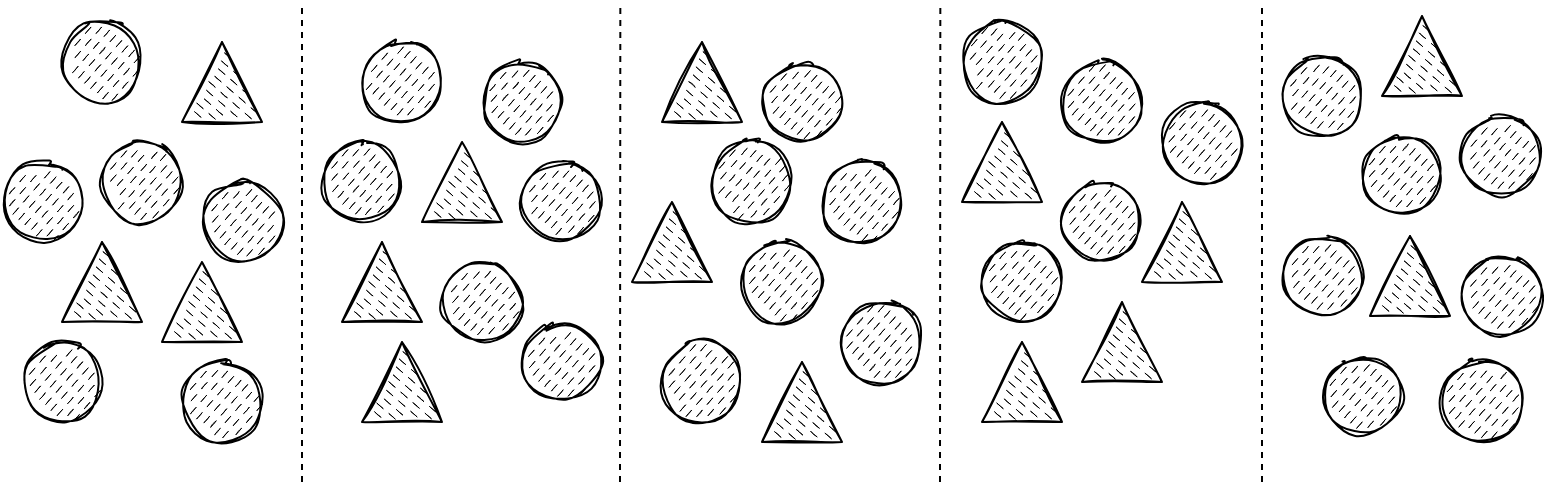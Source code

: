 <mxfile version="20.7.4" type="github" pages="4">
  <diagram id="UMMD93cBNfyutNBlumtD" name="random">
    <mxGraphModel dx="2074" dy="1093" grid="1" gridSize="10" guides="1" tooltips="1" connect="1" arrows="1" fold="1" page="1" pageScale="1" pageWidth="850" pageHeight="1100" math="0" shadow="0">
      <root>
        <mxCell id="0" />
        <mxCell id="1" parent="0" />
        <mxCell id="oT_RkZG9pa2PgHs0BxrO-1" value="" style="ellipse;whiteSpace=wrap;html=1;aspect=fixed;sketch=1;fillColor=#000000;fillStyle=dashed;" parent="1" vertex="1">
          <mxGeometry x="770" y="220" width="40" height="40" as="geometry" />
        </mxCell>
        <mxCell id="oT_RkZG9pa2PgHs0BxrO-2" value="" style="triangle;whiteSpace=wrap;html=1;sketch=1;rotation=-90;fillColor=#000000;fillStyle=dashed;" parent="1" vertex="1">
          <mxGeometry x="734" y="157" width="40" height="40" as="geometry" />
        </mxCell>
        <mxCell id="oT_RkZG9pa2PgHs0BxrO-3" value="" style="triangle;whiteSpace=wrap;html=1;sketch=1;rotation=-90;fillColor=#000000;fillStyle=dashed;" parent="1" vertex="1">
          <mxGeometry x="740" y="47" width="40" height="40" as="geometry" />
        </mxCell>
        <mxCell id="oT_RkZG9pa2PgHs0BxrO-4" value="" style="triangle;whiteSpace=wrap;html=1;sketch=1;rotation=-90;fillColor=#000000;fillStyle=dashed;" parent="1" vertex="1">
          <mxGeometry x="540" y="210" width="40" height="40" as="geometry" />
        </mxCell>
        <mxCell id="oT_RkZG9pa2PgHs0BxrO-5" value="" style="triangle;whiteSpace=wrap;html=1;sketch=1;rotation=-90;fillColor=#000000;fillStyle=dashed;" parent="1" vertex="1">
          <mxGeometry x="590" y="190" width="40" height="40" as="geometry" />
        </mxCell>
        <mxCell id="oT_RkZG9pa2PgHs0BxrO-6" value="" style="triangle;whiteSpace=wrap;html=1;sketch=1;rotation=-90;fillColor=#000000;fillStyle=dashed;" parent="1" vertex="1">
          <mxGeometry x="620" y="140" width="40" height="40" as="geometry" />
        </mxCell>
        <mxCell id="oT_RkZG9pa2PgHs0BxrO-7" value="" style="triangle;whiteSpace=wrap;html=1;sketch=1;rotation=-90;fillColor=#000000;fillStyle=dashed;" parent="1" vertex="1">
          <mxGeometry x="530" y="100" width="40" height="40" as="geometry" />
        </mxCell>
        <mxCell id="oT_RkZG9pa2PgHs0BxrO-8" value="" style="triangle;whiteSpace=wrap;html=1;sketch=1;rotation=-90;fillColor=#000000;fillStyle=dashed;" parent="1" vertex="1">
          <mxGeometry x="430" y="220" width="40" height="40" as="geometry" />
        </mxCell>
        <mxCell id="oT_RkZG9pa2PgHs0BxrO-9" value="" style="triangle;whiteSpace=wrap;html=1;sketch=1;rotation=-90;fillColor=#000000;fillStyle=dashed;" parent="1" vertex="1">
          <mxGeometry x="365" y="140" width="40" height="40" as="geometry" />
        </mxCell>
        <mxCell id="oT_RkZG9pa2PgHs0BxrO-10" value="" style="triangle;whiteSpace=wrap;html=1;sketch=1;rotation=-90;fillColor=#000000;fillStyle=dashed;" parent="1" vertex="1">
          <mxGeometry x="380" y="60" width="40" height="40" as="geometry" />
        </mxCell>
        <mxCell id="oT_RkZG9pa2PgHs0BxrO-11" value="" style="triangle;whiteSpace=wrap;html=1;sketch=1;rotation=-90;fillColor=#000000;fillStyle=dashed;" parent="1" vertex="1">
          <mxGeometry x="230" y="210" width="40" height="40" as="geometry" />
        </mxCell>
        <mxCell id="oT_RkZG9pa2PgHs0BxrO-12" value="" style="triangle;whiteSpace=wrap;html=1;sketch=1;rotation=-90;fillColor=#000000;fillStyle=dashed;" parent="1" vertex="1">
          <mxGeometry x="220" y="160" width="40" height="40" as="geometry" />
        </mxCell>
        <mxCell id="oT_RkZG9pa2PgHs0BxrO-13" value="" style="triangle;whiteSpace=wrap;html=1;sketch=1;rotation=-90;fillColor=#000000;fillStyle=dashed;" parent="1" vertex="1">
          <mxGeometry x="260" y="110" width="40" height="40" as="geometry" />
        </mxCell>
        <mxCell id="oT_RkZG9pa2PgHs0BxrO-14" value="" style="triangle;whiteSpace=wrap;html=1;sketch=1;rotation=-90;fillColor=#000000;fillStyle=dashed;" parent="1" vertex="1">
          <mxGeometry x="130" y="170" width="40" height="40" as="geometry" />
        </mxCell>
        <mxCell id="oT_RkZG9pa2PgHs0BxrO-15" value="" style="triangle;whiteSpace=wrap;html=1;sketch=1;rotation=-90;fillColor=#000000;fillStyle=dashed;" parent="1" vertex="1">
          <mxGeometry x="80" y="160" width="40" height="40" as="geometry" />
        </mxCell>
        <mxCell id="oT_RkZG9pa2PgHs0BxrO-16" value="" style="triangle;whiteSpace=wrap;html=1;sketch=1;rotation=-90;fillColor=#000000;fillStyle=dashed;" parent="1" vertex="1">
          <mxGeometry x="140" y="60" width="40" height="40" as="geometry" />
        </mxCell>
        <mxCell id="oT_RkZG9pa2PgHs0BxrO-17" value="" style="ellipse;whiteSpace=wrap;html=1;aspect=fixed;sketch=1;fillColor=#000000;fillStyle=dashed;" parent="1" vertex="1">
          <mxGeometry x="710" y="217" width="40" height="40" as="geometry" />
        </mxCell>
        <mxCell id="oT_RkZG9pa2PgHs0BxrO-18" value="" style="ellipse;whiteSpace=wrap;html=1;aspect=fixed;sketch=1;fillColor=#000000;fillStyle=dashed;" parent="1" vertex="1">
          <mxGeometry x="780" y="167" width="40" height="40" as="geometry" />
        </mxCell>
        <mxCell id="oT_RkZG9pa2PgHs0BxrO-19" value="" style="ellipse;whiteSpace=wrap;html=1;aspect=fixed;sketch=1;fillColor=#000000;fillStyle=dashed;" parent="1" vertex="1">
          <mxGeometry x="690" y="157" width="40" height="40" as="geometry" />
        </mxCell>
        <mxCell id="oT_RkZG9pa2PgHs0BxrO-20" value="" style="ellipse;whiteSpace=wrap;html=1;aspect=fixed;sketch=1;fillColor=#000000;fillStyle=dashed;" parent="1" vertex="1">
          <mxGeometry x="730" y="107" width="40" height="40" as="geometry" />
        </mxCell>
        <mxCell id="oT_RkZG9pa2PgHs0BxrO-21" value="" style="ellipse;whiteSpace=wrap;html=1;aspect=fixed;sketch=1;fillColor=#000000;fillStyle=dashed;" parent="1" vertex="1">
          <mxGeometry x="780" y="97" width="40" height="40" as="geometry" />
        </mxCell>
        <mxCell id="oT_RkZG9pa2PgHs0BxrO-22" value="" style="ellipse;whiteSpace=wrap;html=1;aspect=fixed;sketch=1;fillColor=#000000;fillStyle=dashed;" parent="1" vertex="1">
          <mxGeometry x="690" y="67" width="40" height="40" as="geometry" />
        </mxCell>
        <mxCell id="oT_RkZG9pa2PgHs0BxrO-23" value="" style="ellipse;whiteSpace=wrap;html=1;aspect=fixed;sketch=1;fillColor=#000000;fillStyle=dashed;" parent="1" vertex="1">
          <mxGeometry x="540" y="160" width="40" height="40" as="geometry" />
        </mxCell>
        <mxCell id="oT_RkZG9pa2PgHs0BxrO-24" value="" style="ellipse;whiteSpace=wrap;html=1;aspect=fixed;sketch=1;fillColor=#000000;fillStyle=dashed;" parent="1" vertex="1">
          <mxGeometry x="580" y="130" width="40" height="40" as="geometry" />
        </mxCell>
        <mxCell id="oT_RkZG9pa2PgHs0BxrO-25" value="" style="ellipse;whiteSpace=wrap;html=1;aspect=fixed;sketch=1;fillColor=#000000;fillStyle=dashed;" parent="1" vertex="1">
          <mxGeometry x="630" y="90" width="40" height="40" as="geometry" />
        </mxCell>
        <mxCell id="oT_RkZG9pa2PgHs0BxrO-26" value="" style="ellipse;whiteSpace=wrap;html=1;aspect=fixed;sketch=1;fillColor=#000000;fillStyle=dashed;" parent="1" vertex="1">
          <mxGeometry x="580" y="70" width="40" height="40" as="geometry" />
        </mxCell>
        <mxCell id="oT_RkZG9pa2PgHs0BxrO-27" value="" style="ellipse;whiteSpace=wrap;html=1;aspect=fixed;sketch=1;fillColor=#000000;fillStyle=dashed;" parent="1" vertex="1">
          <mxGeometry x="530" y="50" width="40" height="40" as="geometry" />
        </mxCell>
        <mxCell id="oT_RkZG9pa2PgHs0BxrO-28" value="" style="ellipse;whiteSpace=wrap;html=1;aspect=fixed;sketch=1;fillColor=#000000;fillStyle=dashed;" parent="1" vertex="1">
          <mxGeometry x="380" y="210" width="40" height="40" as="geometry" />
        </mxCell>
        <mxCell id="oT_RkZG9pa2PgHs0BxrO-29" value="" style="ellipse;whiteSpace=wrap;html=1;aspect=fixed;sketch=1;fillColor=#000000;fillStyle=dashed;" parent="1" vertex="1">
          <mxGeometry x="470" y="190" width="40" height="40" as="geometry" />
        </mxCell>
        <mxCell id="oT_RkZG9pa2PgHs0BxrO-30" value="" style="ellipse;whiteSpace=wrap;html=1;aspect=fixed;sketch=1;fillColor=#000000;fillStyle=dashed;" parent="1" vertex="1">
          <mxGeometry x="420" y="160" width="40" height="40" as="geometry" />
        </mxCell>
        <mxCell id="oT_RkZG9pa2PgHs0BxrO-31" value="" style="ellipse;whiteSpace=wrap;html=1;aspect=fixed;sketch=1;fillColor=#000000;fillStyle=dashed;" parent="1" vertex="1">
          <mxGeometry x="460" y="120" width="40" height="40" as="geometry" />
        </mxCell>
        <mxCell id="oT_RkZG9pa2PgHs0BxrO-32" value="" style="ellipse;whiteSpace=wrap;html=1;aspect=fixed;sketch=1;fillColor=#000000;fillStyle=dashed;" parent="1" vertex="1">
          <mxGeometry x="405" y="110" width="40" height="40" as="geometry" />
        </mxCell>
        <mxCell id="oT_RkZG9pa2PgHs0BxrO-33" value="" style="ellipse;whiteSpace=wrap;html=1;aspect=fixed;sketch=1;fillColor=#000000;fillStyle=dashed;" parent="1" vertex="1">
          <mxGeometry x="430" y="70" width="40" height="40" as="geometry" />
        </mxCell>
        <mxCell id="oT_RkZG9pa2PgHs0BxrO-34" value="" style="ellipse;whiteSpace=wrap;html=1;aspect=fixed;sketch=1;fillColor=#000000;fillStyle=dashed;" parent="1" vertex="1">
          <mxGeometry x="310" y="200" width="40" height="40" as="geometry" />
        </mxCell>
        <mxCell id="oT_RkZG9pa2PgHs0BxrO-35" value="" style="ellipse;whiteSpace=wrap;html=1;aspect=fixed;sketch=1;fillColor=#000000;fillStyle=dashed;" parent="1" vertex="1">
          <mxGeometry x="270" y="170" width="40" height="40" as="geometry" />
        </mxCell>
        <mxCell id="oT_RkZG9pa2PgHs0BxrO-36" value="" style="ellipse;whiteSpace=wrap;html=1;aspect=fixed;sketch=1;fillColor=#000000;fillStyle=dashed;" parent="1" vertex="1">
          <mxGeometry x="310" y="120" width="40" height="40" as="geometry" />
        </mxCell>
        <mxCell id="oT_RkZG9pa2PgHs0BxrO-37" value="" style="ellipse;whiteSpace=wrap;html=1;aspect=fixed;sketch=1;fillColor=#000000;fillStyle=dashed;" parent="1" vertex="1">
          <mxGeometry x="210" y="110" width="40" height="40" as="geometry" />
        </mxCell>
        <mxCell id="oT_RkZG9pa2PgHs0BxrO-38" value="" style="ellipse;whiteSpace=wrap;html=1;aspect=fixed;sketch=1;fillColor=#000000;fillStyle=dashed;" parent="1" vertex="1">
          <mxGeometry x="290" y="70" width="40" height="40" as="geometry" />
        </mxCell>
        <mxCell id="oT_RkZG9pa2PgHs0BxrO-39" value="" style="ellipse;whiteSpace=wrap;html=1;aspect=fixed;sketch=1;fillColor=#000000;fillStyle=dashed;" parent="1" vertex="1">
          <mxGeometry x="230" y="60" width="40" height="40" as="geometry" />
        </mxCell>
        <mxCell id="oT_RkZG9pa2PgHs0BxrO-40" value="" style="ellipse;whiteSpace=wrap;html=1;aspect=fixed;sketch=1;fillColor=#000000;fillStyle=dashed;" parent="1" vertex="1">
          <mxGeometry x="60" y="210" width="40" height="40" as="geometry" />
        </mxCell>
        <mxCell id="oT_RkZG9pa2PgHs0BxrO-41" value="" style="ellipse;whiteSpace=wrap;html=1;aspect=fixed;sketch=1;fillColor=#000000;fillStyle=dashed;" parent="1" vertex="1">
          <mxGeometry x="50" y="120" width="40" height="40" as="geometry" />
        </mxCell>
        <mxCell id="oT_RkZG9pa2PgHs0BxrO-42" value="" style="ellipse;whiteSpace=wrap;html=1;aspect=fixed;sketch=1;fillColor=#000000;fillStyle=dashed;" parent="1" vertex="1">
          <mxGeometry x="140" y="220" width="40" height="40" as="geometry" />
        </mxCell>
        <mxCell id="oT_RkZG9pa2PgHs0BxrO-43" value="" style="ellipse;whiteSpace=wrap;html=1;aspect=fixed;sketch=1;fillColor=#000000;fillStyle=dashed;" parent="1" vertex="1">
          <mxGeometry x="150" y="130" width="40" height="40" as="geometry" />
        </mxCell>
        <mxCell id="oT_RkZG9pa2PgHs0BxrO-44" value="" style="ellipse;whiteSpace=wrap;html=1;aspect=fixed;sketch=1;fillColor=#000000;fillStyle=dashed;" parent="1" vertex="1">
          <mxGeometry x="100" y="110" width="40" height="40" as="geometry" />
        </mxCell>
        <mxCell id="oT_RkZG9pa2PgHs0BxrO-45" value="" style="ellipse;whiteSpace=wrap;html=1;aspect=fixed;sketch=1;fillColor=#000000;fillStyle=dashed;" parent="1" vertex="1">
          <mxGeometry x="80" y="50" width="40" height="40" as="geometry" />
        </mxCell>
        <mxCell id="oT_RkZG9pa2PgHs0BxrO-46" value="" style="endArrow=none;dashed=1;html=1;rounded=0;" parent="1" edge="1">
          <mxGeometry width="50" height="50" relative="1" as="geometry">
            <mxPoint x="200" y="280" as="sourcePoint" />
            <mxPoint x="200" y="40" as="targetPoint" />
          </mxGeometry>
        </mxCell>
        <mxCell id="oT_RkZG9pa2PgHs0BxrO-47" value="" style="endArrow=none;dashed=1;html=1;rounded=0;" parent="1" edge="1">
          <mxGeometry width="50" height="50" relative="1" as="geometry">
            <mxPoint x="359" y="280" as="sourcePoint" />
            <mxPoint x="359.17" y="40" as="targetPoint" />
          </mxGeometry>
        </mxCell>
        <mxCell id="oT_RkZG9pa2PgHs0BxrO-48" value="" style="endArrow=none;dashed=1;html=1;rounded=0;" parent="1" edge="1">
          <mxGeometry width="50" height="50" relative="1" as="geometry">
            <mxPoint x="519" y="280" as="sourcePoint" />
            <mxPoint x="519.17" y="40" as="targetPoint" />
          </mxGeometry>
        </mxCell>
        <mxCell id="oT_RkZG9pa2PgHs0BxrO-49" value="" style="endArrow=none;dashed=1;html=1;rounded=0;" parent="1" edge="1">
          <mxGeometry width="50" height="50" relative="1" as="geometry">
            <mxPoint x="680" y="280" as="sourcePoint" />
            <mxPoint x="680" y="40" as="targetPoint" />
          </mxGeometry>
        </mxCell>
      </root>
    </mxGraphModel>
  </diagram>
  <diagram id="EKWcvwImIRG0ry3XhWfg" name="organised">
    <mxGraphModel dx="2074" dy="1093" grid="1" gridSize="10" guides="1" tooltips="1" connect="1" arrows="1" fold="1" page="1" pageScale="1" pageWidth="850" pageHeight="1100" math="0" shadow="0">
      <root>
        <mxCell id="0" />
        <mxCell id="1" parent="0" />
        <mxCell id="XK7gfOOH3zJMI-MGR3k5-1" value="" style="ellipse;whiteSpace=wrap;html=1;aspect=fixed;sketch=1;fillColor=#000000;fillStyle=dashed;" parent="1" vertex="1">
          <mxGeometry x="770" y="220" width="40" height="40" as="geometry" />
        </mxCell>
        <mxCell id="XK7gfOOH3zJMI-MGR3k5-2" value="" style="triangle;whiteSpace=wrap;html=1;sketch=1;rotation=-90;fillColor=#000000;fillStyle=dashed;" parent="1" vertex="1">
          <mxGeometry x="300" y="80" width="40" height="40" as="geometry" />
        </mxCell>
        <mxCell id="XK7gfOOH3zJMI-MGR3k5-3" value="" style="triangle;whiteSpace=wrap;html=1;sketch=1;rotation=-90;fillColor=#000000;fillStyle=dashed;" parent="1" vertex="1">
          <mxGeometry x="310" y="130" width="40" height="40" as="geometry" />
        </mxCell>
        <mxCell id="XK7gfOOH3zJMI-MGR3k5-4" value="" style="triangle;whiteSpace=wrap;html=1;sketch=1;rotation=-90;fillColor=#000000;fillStyle=dashed;" parent="1" vertex="1">
          <mxGeometry x="100" y="117" width="40" height="40" as="geometry" />
        </mxCell>
        <mxCell id="XK7gfOOH3zJMI-MGR3k5-5" value="" style="triangle;whiteSpace=wrap;html=1;sketch=1;rotation=-90;fillColor=#000000;fillStyle=dashed;" parent="1" vertex="1">
          <mxGeometry x="150" y="107" width="40" height="40" as="geometry" />
        </mxCell>
        <mxCell id="XK7gfOOH3zJMI-MGR3k5-6" value="" style="triangle;whiteSpace=wrap;html=1;sketch=1;rotation=-90;fillColor=#000000;fillStyle=dashed;" parent="1" vertex="1">
          <mxGeometry x="210" y="117" width="40" height="40" as="geometry" />
        </mxCell>
        <mxCell id="XK7gfOOH3zJMI-MGR3k5-7" value="" style="triangle;whiteSpace=wrap;html=1;sketch=1;rotation=-90;fillColor=#000000;fillStyle=dashed;" parent="1" vertex="1">
          <mxGeometry x="530" y="100" width="40" height="40" as="geometry" />
        </mxCell>
        <mxCell id="XK7gfOOH3zJMI-MGR3k5-8" value="" style="triangle;whiteSpace=wrap;html=1;sketch=1;rotation=-90;fillColor=#000000;fillStyle=dashed;" parent="1" vertex="1">
          <mxGeometry x="150" y="230" width="40" height="40" as="geometry" />
        </mxCell>
        <mxCell id="XK7gfOOH3zJMI-MGR3k5-9" value="" style="triangle;whiteSpace=wrap;html=1;sketch=1;rotation=-90;fillColor=#000000;fillStyle=dashed;" parent="1" vertex="1">
          <mxGeometry x="290" y="220" width="40" height="40" as="geometry" />
        </mxCell>
        <mxCell id="XK7gfOOH3zJMI-MGR3k5-10" value="" style="triangle;whiteSpace=wrap;html=1;sketch=1;rotation=-90;fillColor=#000000;fillStyle=dashed;" parent="1" vertex="1">
          <mxGeometry x="110" y="190" width="40" height="40" as="geometry" />
        </mxCell>
        <mxCell id="XK7gfOOH3zJMI-MGR3k5-11" value="" style="triangle;whiteSpace=wrap;html=1;sketch=1;rotation=-90;fillColor=#000000;fillStyle=dashed;" parent="1" vertex="1">
          <mxGeometry x="230" y="210" width="40" height="40" as="geometry" />
        </mxCell>
        <mxCell id="XK7gfOOH3zJMI-MGR3k5-12" value="" style="triangle;whiteSpace=wrap;html=1;sketch=1;rotation=-90;fillColor=#000000;fillStyle=dashed;" parent="1" vertex="1">
          <mxGeometry x="420" y="157" width="40" height="40" as="geometry" />
        </mxCell>
        <mxCell id="XK7gfOOH3zJMI-MGR3k5-13" value="" style="triangle;whiteSpace=wrap;html=1;sketch=1;rotation=-90;fillColor=#000000;fillStyle=dashed;" parent="1" vertex="1">
          <mxGeometry x="260" y="110" width="40" height="40" as="geometry" />
        </mxCell>
        <mxCell id="XK7gfOOH3zJMI-MGR3k5-14" value="" style="triangle;whiteSpace=wrap;html=1;sketch=1;rotation=-90;fillColor=#000000;fillStyle=dashed;" parent="1" vertex="1">
          <mxGeometry x="60" y="220" width="40" height="40" as="geometry" />
        </mxCell>
        <mxCell id="XK7gfOOH3zJMI-MGR3k5-15" value="" style="triangle;whiteSpace=wrap;html=1;sketch=1;rotation=-90;fillColor=#000000;fillStyle=dashed;" parent="1" vertex="1">
          <mxGeometry x="700" y="210" width="40" height="40" as="geometry" />
        </mxCell>
        <mxCell id="XK7gfOOH3zJMI-MGR3k5-16" value="" style="triangle;whiteSpace=wrap;html=1;sketch=1;rotation=-90;fillColor=#000000;fillStyle=dashed;" parent="1" vertex="1">
          <mxGeometry x="130" y="60" width="40" height="40" as="geometry" />
        </mxCell>
        <mxCell id="XK7gfOOH3zJMI-MGR3k5-17" value="" style="ellipse;whiteSpace=wrap;html=1;aspect=fixed;sketch=1;fillColor=#000000;fillStyle=dashed;" parent="1" vertex="1">
          <mxGeometry x="70" y="170" width="40" height="40" as="geometry" />
        </mxCell>
        <mxCell id="XK7gfOOH3zJMI-MGR3k5-18" value="" style="ellipse;whiteSpace=wrap;html=1;aspect=fixed;sketch=1;fillColor=#000000;fillStyle=dashed;" parent="1" vertex="1">
          <mxGeometry x="790" y="167" width="40" height="40" as="geometry" />
        </mxCell>
        <mxCell id="XK7gfOOH3zJMI-MGR3k5-19" value="" style="ellipse;whiteSpace=wrap;html=1;aspect=fixed;sketch=1;fillColor=#000000;fillStyle=dashed;" parent="1" vertex="1">
          <mxGeometry x="690" y="157" width="40" height="40" as="geometry" />
        </mxCell>
        <mxCell id="XK7gfOOH3zJMI-MGR3k5-20" value="" style="ellipse;whiteSpace=wrap;html=1;aspect=fixed;sketch=1;fillColor=#000000;fillStyle=dashed;" parent="1" vertex="1">
          <mxGeometry x="740" y="60" width="40" height="40" as="geometry" />
        </mxCell>
        <mxCell id="XK7gfOOH3zJMI-MGR3k5-21" value="" style="ellipse;whiteSpace=wrap;html=1;aspect=fixed;sketch=1;fillColor=#000000;fillStyle=dashed;" parent="1" vertex="1">
          <mxGeometry x="780" y="100" width="40" height="40" as="geometry" />
        </mxCell>
        <mxCell id="XK7gfOOH3zJMI-MGR3k5-22" value="" style="ellipse;whiteSpace=wrap;html=1;aspect=fixed;sketch=1;fillColor=#000000;fillStyle=dashed;" parent="1" vertex="1">
          <mxGeometry x="690" y="80" width="40" height="40" as="geometry" />
        </mxCell>
        <mxCell id="XK7gfOOH3zJMI-MGR3k5-23" value="" style="ellipse;whiteSpace=wrap;html=1;aspect=fixed;sketch=1;fillColor=#000000;fillStyle=dashed;" parent="1" vertex="1">
          <mxGeometry x="540" y="160" width="40" height="40" as="geometry" />
        </mxCell>
        <mxCell id="XK7gfOOH3zJMI-MGR3k5-24" value="" style="ellipse;whiteSpace=wrap;html=1;aspect=fixed;sketch=1;fillColor=#000000;fillStyle=dashed;" parent="1" vertex="1">
          <mxGeometry x="580" y="130" width="40" height="40" as="geometry" />
        </mxCell>
        <mxCell id="XK7gfOOH3zJMI-MGR3k5-25" value="" style="ellipse;whiteSpace=wrap;html=1;aspect=fixed;sketch=1;fillColor=#000000;fillStyle=dashed;" parent="1" vertex="1">
          <mxGeometry x="630" y="90" width="40" height="40" as="geometry" />
        </mxCell>
        <mxCell id="XK7gfOOH3zJMI-MGR3k5-26" value="" style="ellipse;whiteSpace=wrap;html=1;aspect=fixed;sketch=1;fillColor=#000000;fillStyle=dashed;" parent="1" vertex="1">
          <mxGeometry x="580" y="70" width="40" height="40" as="geometry" />
        </mxCell>
        <mxCell id="XK7gfOOH3zJMI-MGR3k5-27" value="" style="ellipse;whiteSpace=wrap;html=1;aspect=fixed;sketch=1;fillColor=#000000;fillStyle=dashed;" parent="1" vertex="1">
          <mxGeometry x="540" y="220" width="40" height="40" as="geometry" />
        </mxCell>
        <mxCell id="XK7gfOOH3zJMI-MGR3k5-28" value="" style="ellipse;whiteSpace=wrap;html=1;aspect=fixed;sketch=1;fillColor=#000000;fillStyle=dashed;" parent="1" vertex="1">
          <mxGeometry x="380" y="210" width="40" height="40" as="geometry" />
        </mxCell>
        <mxCell id="XK7gfOOH3zJMI-MGR3k5-29" value="" style="ellipse;whiteSpace=wrap;html=1;aspect=fixed;sketch=1;fillColor=#000000;fillStyle=dashed;" parent="1" vertex="1">
          <mxGeometry x="470" y="190" width="40" height="40" as="geometry" />
        </mxCell>
        <mxCell id="XK7gfOOH3zJMI-MGR3k5-30" value="" style="ellipse;whiteSpace=wrap;html=1;aspect=fixed;sketch=1;fillColor=#000000;fillStyle=dashed;" parent="1" vertex="1">
          <mxGeometry x="210" y="170" width="40" height="40" as="geometry" />
        </mxCell>
        <mxCell id="XK7gfOOH3zJMI-MGR3k5-31" value="" style="ellipse;whiteSpace=wrap;html=1;aspect=fixed;sketch=1;fillColor=#000000;fillStyle=dashed;" parent="1" vertex="1">
          <mxGeometry x="460" y="120" width="40" height="40" as="geometry" />
        </mxCell>
        <mxCell id="XK7gfOOH3zJMI-MGR3k5-32" value="" style="ellipse;whiteSpace=wrap;html=1;aspect=fixed;sketch=1;fillColor=#000000;fillStyle=dashed;" parent="1" vertex="1">
          <mxGeometry x="405" y="110" width="40" height="40" as="geometry" />
        </mxCell>
        <mxCell id="XK7gfOOH3zJMI-MGR3k5-33" value="" style="ellipse;whiteSpace=wrap;html=1;aspect=fixed;sketch=1;fillColor=#000000;fillStyle=dashed;" parent="1" vertex="1">
          <mxGeometry x="430" y="70" width="40" height="40" as="geometry" />
        </mxCell>
        <mxCell id="XK7gfOOH3zJMI-MGR3k5-34" value="" style="ellipse;whiteSpace=wrap;html=1;aspect=fixed;sketch=1;fillColor=#000000;fillStyle=dashed;" parent="1" vertex="1">
          <mxGeometry x="370" y="150" width="40" height="40" as="geometry" />
        </mxCell>
        <mxCell id="XK7gfOOH3zJMI-MGR3k5-35" value="" style="ellipse;whiteSpace=wrap;html=1;aspect=fixed;sketch=1;fillColor=#000000;fillStyle=dashed;" parent="1" vertex="1">
          <mxGeometry x="270" y="170" width="40" height="40" as="geometry" />
        </mxCell>
        <mxCell id="XK7gfOOH3zJMI-MGR3k5-36" value="" style="ellipse;whiteSpace=wrap;html=1;aspect=fixed;sketch=1;fillColor=#000000;fillStyle=dashed;" parent="1" vertex="1">
          <mxGeometry x="590" y="190" width="40" height="40" as="geometry" />
        </mxCell>
        <mxCell id="XK7gfOOH3zJMI-MGR3k5-37" value="" style="ellipse;whiteSpace=wrap;html=1;aspect=fixed;sketch=1;fillColor=#000000;fillStyle=dashed;" parent="1" vertex="1">
          <mxGeometry x="630" y="220" width="40" height="40" as="geometry" />
        </mxCell>
        <mxCell id="XK7gfOOH3zJMI-MGR3k5-38" value="" style="ellipse;whiteSpace=wrap;html=1;aspect=fixed;sketch=1;fillColor=#000000;fillStyle=dashed;" parent="1" vertex="1">
          <mxGeometry x="370" y="67" width="40" height="40" as="geometry" />
        </mxCell>
        <mxCell id="XK7gfOOH3zJMI-MGR3k5-39" value="" style="ellipse;whiteSpace=wrap;html=1;aspect=fixed;sketch=1;fillColor=#000000;fillStyle=dashed;" parent="1" vertex="1">
          <mxGeometry x="220" y="67" width="40" height="40" as="geometry" />
        </mxCell>
        <mxCell id="XK7gfOOH3zJMI-MGR3k5-40" value="" style="ellipse;whiteSpace=wrap;html=1;aspect=fixed;sketch=1;fillColor=#000000;fillStyle=dashed;" parent="1" vertex="1">
          <mxGeometry x="740" y="167" width="40" height="40" as="geometry" />
        </mxCell>
        <mxCell id="XK7gfOOH3zJMI-MGR3k5-41" value="" style="ellipse;whiteSpace=wrap;html=1;aspect=fixed;sketch=1;fillColor=#000000;fillStyle=dashed;" parent="1" vertex="1">
          <mxGeometry x="730" y="117" width="40" height="40" as="geometry" />
        </mxCell>
        <mxCell id="XK7gfOOH3zJMI-MGR3k5-42" value="" style="ellipse;whiteSpace=wrap;html=1;aspect=fixed;sketch=1;fillColor=#000000;fillStyle=dashed;" parent="1" vertex="1">
          <mxGeometry x="630" y="150" width="40" height="40" as="geometry" />
        </mxCell>
        <mxCell id="XK7gfOOH3zJMI-MGR3k5-43" value="" style="ellipse;whiteSpace=wrap;html=1;aspect=fixed;sketch=1;fillColor=#000000;fillStyle=dashed;" parent="1" vertex="1">
          <mxGeometry x="430" y="230" width="40" height="40" as="geometry" />
        </mxCell>
        <mxCell id="XK7gfOOH3zJMI-MGR3k5-44" value="" style="ellipse;whiteSpace=wrap;html=1;aspect=fixed;sketch=1;fillColor=#000000;fillStyle=dashed;" parent="1" vertex="1">
          <mxGeometry x="150" y="167" width="40" height="40" as="geometry" />
        </mxCell>
        <mxCell id="XK7gfOOH3zJMI-MGR3k5-45" value="" style="ellipse;whiteSpace=wrap;html=1;aspect=fixed;sketch=1;fillColor=#000000;fillStyle=dashed;" parent="1" vertex="1">
          <mxGeometry x="61" y="77" width="40" height="40" as="geometry" />
        </mxCell>
        <mxCell id="XK7gfOOH3zJMI-MGR3k5-46" value="" style="endArrow=none;dashed=1;html=1;rounded=0;" parent="1" edge="1">
          <mxGeometry width="50" height="50" relative="1" as="geometry">
            <mxPoint x="200" y="280" as="sourcePoint" />
            <mxPoint x="200" y="40" as="targetPoint" />
          </mxGeometry>
        </mxCell>
        <mxCell id="XK7gfOOH3zJMI-MGR3k5-47" value="" style="endArrow=none;dashed=1;html=1;rounded=0;" parent="1" edge="1">
          <mxGeometry width="50" height="50" relative="1" as="geometry">
            <mxPoint x="359" y="280" as="sourcePoint" />
            <mxPoint x="359.17" y="40" as="targetPoint" />
          </mxGeometry>
        </mxCell>
        <mxCell id="XK7gfOOH3zJMI-MGR3k5-48" value="" style="endArrow=none;dashed=1;html=1;rounded=0;" parent="1" edge="1">
          <mxGeometry width="50" height="50" relative="1" as="geometry">
            <mxPoint x="519" y="280" as="sourcePoint" />
            <mxPoint x="519.17" y="40" as="targetPoint" />
          </mxGeometry>
        </mxCell>
        <mxCell id="XK7gfOOH3zJMI-MGR3k5-49" value="" style="endArrow=none;dashed=1;html=1;rounded=0;" parent="1" edge="1">
          <mxGeometry width="50" height="50" relative="1" as="geometry">
            <mxPoint x="680" y="280" as="sourcePoint" />
            <mxPoint x="680" y="40" as="targetPoint" />
          </mxGeometry>
        </mxCell>
      </root>
    </mxGraphModel>
  </diagram>
  <diagram name="all" id="yjzHrt2KiwfoHxwn7fsB">
    <mxGraphModel dx="988" dy="520" grid="1" gridSize="10" guides="1" tooltips="1" connect="1" arrows="1" fold="1" page="1" pageScale="1" pageWidth="850" pageHeight="1100" math="0" shadow="0">
      <root>
        <mxCell id="AhHYrD_jLXWVPU9GXJPQ-0" />
        <mxCell id="AhHYrD_jLXWVPU9GXJPQ-1" parent="AhHYrD_jLXWVPU9GXJPQ-0" />
        <mxCell id="4IdpGxViCFuvlN3iOuEt-2" value="" style="endArrow=none;dashed=1;html=1;rounded=0;sketch=1;fontFamily=Gloria Hallelujah;fontSource=https%3A%2F%2Ffonts.googleapis.com%2Fcss%3Ffamily%3DGloria%2BHallelujah;fontSize=32;" parent="AhHYrD_jLXWVPU9GXJPQ-1" edge="1">
          <mxGeometry width="50" height="50" relative="1" as="geometry">
            <mxPoint x="492" y="500" as="sourcePoint" />
            <mxPoint x="492" y="100" as="targetPoint" />
          </mxGeometry>
        </mxCell>
        <mxCell id="AhHYrD_jLXWVPU9GXJPQ-2" value="&lt;font style=&quot;font-size: 32px;&quot; data-font-src=&quot;https://fonts.googleapis.com/css?family=Gloria+Hallelujah&quot; face=&quot;Gloria Hallelujah&quot;&gt;...&lt;/font&gt;" style="text;html=1;strokeColor=none;fillColor=none;align=center;verticalAlign=middle;whiteSpace=wrap;rounded=0;sketch=1;fontSize=32;" parent="AhHYrD_jLXWVPU9GXJPQ-1" vertex="1">
          <mxGeometry x="496.78" y="116.375" width="88.125" height="44.062" as="geometry" />
        </mxCell>
        <mxCell id="AhHYrD_jLXWVPU9GXJPQ-3" value="&lt;font style=&quot;font-size: 32px;&quot; data-font-src=&quot;https://fonts.googleapis.com/css?family=Gloria+Hallelujah&quot; face=&quot;Gloria Hallelujah&quot;&gt;...&lt;/font&gt;" style="text;html=1;strokeColor=none;fillColor=none;align=center;verticalAlign=middle;whiteSpace=wrap;rounded=0;sketch=1;fontSize=32;" parent="AhHYrD_jLXWVPU9GXJPQ-1" vertex="1">
          <mxGeometry x="496.78" y="233.875" width="88.125" height="44.062" as="geometry" />
        </mxCell>
        <mxCell id="AhHYrD_jLXWVPU9GXJPQ-4" value="&lt;font style=&quot;font-size: 32px;&quot; data-font-src=&quot;https://fonts.googleapis.com/css?family=Gloria+Hallelujah&quot; face=&quot;Gloria Hallelujah&quot;&gt;...&lt;/font&gt;" style="text;html=1;strokeColor=none;fillColor=none;align=center;verticalAlign=middle;whiteSpace=wrap;rounded=0;sketch=1;fontSize=32;" parent="AhHYrD_jLXWVPU9GXJPQ-1" vertex="1">
          <mxGeometry x="496.78" y="413.062" width="88.125" height="44.062" as="geometry" />
        </mxCell>
        <mxCell id="AhHYrD_jLXWVPU9GXJPQ-5" value="&lt;font style=&quot;font-size: 32px;&quot; data-font-src=&quot;https://fonts.googleapis.com/css?family=Gloria+Hallelujah&quot; face=&quot;Gloria Hallelujah&quot;&gt;...&lt;/font&gt;" style="text;html=1;strokeColor=none;fillColor=none;align=center;verticalAlign=middle;whiteSpace=wrap;rounded=0;sketch=1;fontSize=32;rotation=90;" parent="AhHYrD_jLXWVPU9GXJPQ-1" vertex="1">
          <mxGeometry x="128.125" y="345.5" width="88.125" height="44.062" as="geometry" />
        </mxCell>
        <mxCell id="AhHYrD_jLXWVPU9GXJPQ-6" value="&lt;font style=&quot;font-size: 32px;&quot; data-font-src=&quot;https://fonts.googleapis.com/css?family=Gloria+Hallelujah&quot; face=&quot;Gloria Hallelujah&quot;&gt;...&lt;/font&gt;" style="text;html=1;strokeColor=none;fillColor=none;align=center;verticalAlign=middle;whiteSpace=wrap;rounded=0;sketch=1;fontSize=32;rotation=90;" parent="AhHYrD_jLXWVPU9GXJPQ-1" vertex="1">
          <mxGeometry x="345.499" y="342.562" width="88.125" height="44.062" as="geometry" />
        </mxCell>
        <mxCell id="AhHYrD_jLXWVPU9GXJPQ-7" value="&lt;font style=&quot;font-size: 32px;&quot; data-font-src=&quot;https://fonts.googleapis.com/css?family=Gloria+Hallelujah&quot; face=&quot;Gloria Hallelujah&quot;&gt;...&lt;/font&gt;" style="text;html=1;strokeColor=none;fillColor=none;align=center;verticalAlign=middle;whiteSpace=wrap;rounded=0;sketch=1;fontSize=32;rotation=90;" parent="AhHYrD_jLXWVPU9GXJPQ-1" vertex="1">
          <mxGeometry x="669.357" y="345.5" width="88.125" height="44.062" as="geometry" />
        </mxCell>
        <mxCell id="AhHYrD_jLXWVPU9GXJPQ-8" value="" style="endArrow=none;dashed=1;html=1;rounded=0;sketch=1;fontFamily=Gloria Hallelujah;fontSource=https%3A%2F%2Ffonts.googleapis.com%2Fcss%3Ffamily%3DGloria%2BHallelujah;fontSize=32;" parent="AhHYrD_jLXWVPU9GXJPQ-1" edge="1">
          <mxGeometry width="50" height="50" relative="1" as="geometry">
            <mxPoint x="268" y="500" as="sourcePoint" />
            <mxPoint x="268" y="100" as="targetPoint" />
          </mxGeometry>
        </mxCell>
        <mxCell id="AhHYrD_jLXWVPU9GXJPQ-9" value="" style="group" parent="AhHYrD_jLXWVPU9GXJPQ-1" vertex="1" connectable="0">
          <mxGeometry x="40" y="120.781" width="232.062" height="94" as="geometry" />
        </mxCell>
        <mxCell id="AhHYrD_jLXWVPU9GXJPQ-10" value="" style="rounded=1;whiteSpace=wrap;html=1;sketch=1;fillColor=none;" parent="AhHYrD_jLXWVPU9GXJPQ-9" vertex="1">
          <mxGeometry x="29.375" width="174.781" height="60.219" as="geometry" />
        </mxCell>
        <mxCell id="AhHYrD_jLXWVPU9GXJPQ-11" value="&lt;font style=&quot;font-size: 20px;&quot; data-font-src=&quot;https://fonts.googleapis.com/css?family=Gloria+Hallelujah&quot; face=&quot;Gloria Hallelujah&quot;&gt;...&lt;/font&gt;" style="text;html=1;strokeColor=none;fillColor=none;align=center;verticalAlign=middle;whiteSpace=wrap;rounded=0;sketch=1;" parent="AhHYrD_jLXWVPU9GXJPQ-9" vertex="1">
          <mxGeometry x="98.406" width="88.125" height="44.062" as="geometry" />
        </mxCell>
        <mxCell id="AhHYrD_jLXWVPU9GXJPQ-12" value="" style="shape=umlActor;verticalLabelPosition=bottom;verticalAlign=top;html=1;outlineConnect=0;sketch=1;fillColor=none;" parent="AhHYrD_jLXWVPU9GXJPQ-9" vertex="1">
          <mxGeometry x="42.594" y="14.688" width="16.156" height="35.25" as="geometry" />
        </mxCell>
        <mxCell id="AhHYrD_jLXWVPU9GXJPQ-13" value="&lt;font style=&quot;font-size: 18px;&quot;&gt;Slot 0, Committee 0&lt;/font&gt;" style="text;html=1;strokeColor=none;fillColor=none;align=center;verticalAlign=middle;whiteSpace=wrap;rounded=0;sketch=1;fontFamily=Gloria Hallelujah;fontSource=https%3A%2F%2Ffonts.googleapis.com%2Fcss%3Ffamily%3DGloria%2BHallelujah;fontSize=20;" parent="AhHYrD_jLXWVPU9GXJPQ-9" vertex="1">
          <mxGeometry y="49.938" width="232.062" height="44.062" as="geometry" />
        </mxCell>
        <mxCell id="AhHYrD_jLXWVPU9GXJPQ-14" value="" style="shape=umlActor;verticalLabelPosition=bottom;verticalAlign=top;html=1;outlineConnect=0;sketch=1;fillColor=none;" parent="AhHYrD_jLXWVPU9GXJPQ-9" vertex="1">
          <mxGeometry x="69.031" y="14.688" width="16.156" height="35.25" as="geometry" />
        </mxCell>
        <mxCell id="AhHYrD_jLXWVPU9GXJPQ-15" value="" style="shape=umlActor;verticalLabelPosition=bottom;verticalAlign=top;html=1;outlineConnect=0;sketch=1;fillColor=none;" parent="AhHYrD_jLXWVPU9GXJPQ-9" vertex="1">
          <mxGeometry x="95.468" y="14.688" width="16.156" height="35.25" as="geometry" />
        </mxCell>
        <mxCell id="AhHYrD_jLXWVPU9GXJPQ-16" value="" style="shape=umlActor;verticalLabelPosition=bottom;verticalAlign=top;html=1;outlineConnect=0;sketch=1;fillColor=none;" parent="AhHYrD_jLXWVPU9GXJPQ-9" vertex="1">
          <mxGeometry x="173.312" y="14.688" width="16.156" height="35.25" as="geometry" />
        </mxCell>
        <mxCell id="AhHYrD_jLXWVPU9GXJPQ-17" value="" style="group" parent="AhHYrD_jLXWVPU9GXJPQ-1" vertex="1" connectable="0">
          <mxGeometry x="40" y="236.812" width="232.062" height="94" as="geometry" />
        </mxCell>
        <mxCell id="AhHYrD_jLXWVPU9GXJPQ-18" value="" style="rounded=1;whiteSpace=wrap;html=1;sketch=1;fillColor=none;" parent="AhHYrD_jLXWVPU9GXJPQ-17" vertex="1">
          <mxGeometry x="29.375" width="174.781" height="60.219" as="geometry" />
        </mxCell>
        <mxCell id="AhHYrD_jLXWVPU9GXJPQ-19" value="&lt;font style=&quot;font-size: 20px;&quot; data-font-src=&quot;https://fonts.googleapis.com/css?family=Gloria+Hallelujah&quot; face=&quot;Gloria Hallelujah&quot;&gt;...&lt;/font&gt;" style="text;html=1;strokeColor=none;fillColor=none;align=center;verticalAlign=middle;whiteSpace=wrap;rounded=0;sketch=1;" parent="AhHYrD_jLXWVPU9GXJPQ-17" vertex="1">
          <mxGeometry x="98.406" width="88.125" height="44.062" as="geometry" />
        </mxCell>
        <mxCell id="AhHYrD_jLXWVPU9GXJPQ-20" value="" style="shape=umlActor;verticalLabelPosition=bottom;verticalAlign=top;html=1;outlineConnect=0;sketch=1;fillColor=none;" parent="AhHYrD_jLXWVPU9GXJPQ-17" vertex="1">
          <mxGeometry x="42.594" y="14.688" width="16.156" height="35.25" as="geometry" />
        </mxCell>
        <mxCell id="AhHYrD_jLXWVPU9GXJPQ-21" value="&lt;font style=&quot;font-size: 18px;&quot;&gt;Slot 0, Committee 1&lt;br&gt;&lt;/font&gt;" style="text;html=1;strokeColor=none;fillColor=none;align=center;verticalAlign=middle;whiteSpace=wrap;rounded=0;sketch=1;fontFamily=Gloria Hallelujah;fontSource=https%3A%2F%2Ffonts.googleapis.com%2Fcss%3Ffamily%3DGloria%2BHallelujah;fontSize=20;" parent="AhHYrD_jLXWVPU9GXJPQ-17" vertex="1">
          <mxGeometry y="49.938" width="232.062" height="44.062" as="geometry" />
        </mxCell>
        <mxCell id="AhHYrD_jLXWVPU9GXJPQ-22" value="" style="shape=umlActor;verticalLabelPosition=bottom;verticalAlign=top;html=1;outlineConnect=0;sketch=1;fillColor=none;" parent="AhHYrD_jLXWVPU9GXJPQ-17" vertex="1">
          <mxGeometry x="69.031" y="14.688" width="16.156" height="35.25" as="geometry" />
        </mxCell>
        <mxCell id="AhHYrD_jLXWVPU9GXJPQ-23" value="" style="shape=umlActor;verticalLabelPosition=bottom;verticalAlign=top;html=1;outlineConnect=0;sketch=1;fillColor=none;" parent="AhHYrD_jLXWVPU9GXJPQ-17" vertex="1">
          <mxGeometry x="95.468" y="14.688" width="16.156" height="35.25" as="geometry" />
        </mxCell>
        <mxCell id="AhHYrD_jLXWVPU9GXJPQ-24" value="" style="shape=umlActor;verticalLabelPosition=bottom;verticalAlign=top;html=1;outlineConnect=0;sketch=1;fillColor=none;" parent="AhHYrD_jLXWVPU9GXJPQ-17" vertex="1">
          <mxGeometry x="173.312" y="14.688" width="16.156" height="35.25" as="geometry" />
        </mxCell>
        <mxCell id="AhHYrD_jLXWVPU9GXJPQ-25" value="" style="group" parent="AhHYrD_jLXWVPU9GXJPQ-1" vertex="1" connectable="0">
          <mxGeometry x="40" y="416" width="232.062" height="94" as="geometry" />
        </mxCell>
        <mxCell id="AhHYrD_jLXWVPU9GXJPQ-26" value="" style="rounded=1;whiteSpace=wrap;html=1;sketch=1;fillColor=none;" parent="AhHYrD_jLXWVPU9GXJPQ-25" vertex="1">
          <mxGeometry x="29.375" width="174.781" height="60.219" as="geometry" />
        </mxCell>
        <mxCell id="AhHYrD_jLXWVPU9GXJPQ-27" value="&lt;font style=&quot;font-size: 20px;&quot; data-font-src=&quot;https://fonts.googleapis.com/css?family=Gloria+Hallelujah&quot; face=&quot;Gloria Hallelujah&quot;&gt;...&lt;/font&gt;" style="text;html=1;strokeColor=none;fillColor=none;align=center;verticalAlign=middle;whiteSpace=wrap;rounded=0;sketch=1;" parent="AhHYrD_jLXWVPU9GXJPQ-25" vertex="1">
          <mxGeometry x="98.406" width="88.125" height="44.062" as="geometry" />
        </mxCell>
        <mxCell id="AhHYrD_jLXWVPU9GXJPQ-28" value="" style="shape=umlActor;verticalLabelPosition=bottom;verticalAlign=top;html=1;outlineConnect=0;sketch=1;fillColor=none;" parent="AhHYrD_jLXWVPU9GXJPQ-25" vertex="1">
          <mxGeometry x="42.594" y="14.688" width="16.156" height="35.25" as="geometry" />
        </mxCell>
        <mxCell id="AhHYrD_jLXWVPU9GXJPQ-29" value="&lt;font style=&quot;font-size: 18px;&quot;&gt;Slot 0, Committee (N-1)&lt;br&gt;&lt;/font&gt;" style="text;html=1;strokeColor=none;fillColor=none;align=center;verticalAlign=middle;whiteSpace=wrap;rounded=0;sketch=1;fontFamily=Gloria Hallelujah;fontSource=https%3A%2F%2Ffonts.googleapis.com%2Fcss%3Ffamily%3DGloria%2BHallelujah;fontSize=20;" parent="AhHYrD_jLXWVPU9GXJPQ-25" vertex="1">
          <mxGeometry y="49.938" width="232.062" height="44.062" as="geometry" />
        </mxCell>
        <mxCell id="AhHYrD_jLXWVPU9GXJPQ-30" value="" style="shape=umlActor;verticalLabelPosition=bottom;verticalAlign=top;html=1;outlineConnect=0;sketch=1;fillColor=none;" parent="AhHYrD_jLXWVPU9GXJPQ-25" vertex="1">
          <mxGeometry x="69.031" y="14.688" width="16.156" height="35.25" as="geometry" />
        </mxCell>
        <mxCell id="AhHYrD_jLXWVPU9GXJPQ-31" value="" style="shape=umlActor;verticalLabelPosition=bottom;verticalAlign=top;html=1;outlineConnect=0;sketch=1;fillColor=none;" parent="AhHYrD_jLXWVPU9GXJPQ-25" vertex="1">
          <mxGeometry x="95.468" y="14.688" width="16.156" height="35.25" as="geometry" />
        </mxCell>
        <mxCell id="AhHYrD_jLXWVPU9GXJPQ-32" value="" style="shape=umlActor;verticalLabelPosition=bottom;verticalAlign=top;html=1;outlineConnect=0;sketch=1;fillColor=none;" parent="AhHYrD_jLXWVPU9GXJPQ-25" vertex="1">
          <mxGeometry x="173.312" y="14.688" width="16.156" height="35.25" as="geometry" />
        </mxCell>
        <mxCell id="AhHYrD_jLXWVPU9GXJPQ-33" value="" style="group" parent="AhHYrD_jLXWVPU9GXJPQ-1" vertex="1" connectable="0">
          <mxGeometry x="261.046" y="416" width="232.062" height="94" as="geometry" />
        </mxCell>
        <mxCell id="AhHYrD_jLXWVPU9GXJPQ-34" value="" style="rounded=1;whiteSpace=wrap;html=1;sketch=1;fillColor=none;" parent="AhHYrD_jLXWVPU9GXJPQ-33" vertex="1">
          <mxGeometry x="28.641" width="174.781" height="60.219" as="geometry" />
        </mxCell>
        <mxCell id="AhHYrD_jLXWVPU9GXJPQ-35" value="&lt;font style=&quot;font-size: 20px;&quot; data-font-src=&quot;https://fonts.googleapis.com/css?family=Gloria+Hallelujah&quot; face=&quot;Gloria Hallelujah&quot;&gt;...&lt;/font&gt;" style="text;html=1;strokeColor=none;fillColor=none;align=center;verticalAlign=middle;whiteSpace=wrap;rounded=0;sketch=1;" parent="AhHYrD_jLXWVPU9GXJPQ-33" vertex="1">
          <mxGeometry x="97.672" width="88.125" height="44.062" as="geometry" />
        </mxCell>
        <mxCell id="AhHYrD_jLXWVPU9GXJPQ-36" value="" style="shape=umlActor;verticalLabelPosition=bottom;verticalAlign=top;html=1;outlineConnect=0;sketch=1;fillColor=none;" parent="AhHYrD_jLXWVPU9GXJPQ-33" vertex="1">
          <mxGeometry x="41.859" y="14.688" width="16.156" height="35.25" as="geometry" />
        </mxCell>
        <mxCell id="AhHYrD_jLXWVPU9GXJPQ-37" value="" style="shape=umlActor;verticalLabelPosition=bottom;verticalAlign=top;html=1;outlineConnect=0;sketch=1;fillColor=none;" parent="AhHYrD_jLXWVPU9GXJPQ-33" vertex="1">
          <mxGeometry x="68.297" y="14.688" width="16.156" height="35.25" as="geometry" />
        </mxCell>
        <mxCell id="AhHYrD_jLXWVPU9GXJPQ-38" value="" style="shape=umlActor;verticalLabelPosition=bottom;verticalAlign=top;html=1;outlineConnect=0;sketch=1;fillColor=none;" parent="AhHYrD_jLXWVPU9GXJPQ-33" vertex="1">
          <mxGeometry x="94.734" y="14.688" width="16.156" height="35.25" as="geometry" />
        </mxCell>
        <mxCell id="AhHYrD_jLXWVPU9GXJPQ-39" value="" style="shape=umlActor;verticalLabelPosition=bottom;verticalAlign=top;html=1;outlineConnect=0;sketch=1;fillColor=none;" parent="AhHYrD_jLXWVPU9GXJPQ-33" vertex="1">
          <mxGeometry x="172.578" y="14.688" width="16.156" height="35.25" as="geometry" />
        </mxCell>
        <mxCell id="AhHYrD_jLXWVPU9GXJPQ-40" value="&lt;font style=&quot;font-size: 18px;&quot;&gt;Slot 1, Committee (N-1)&lt;br&gt;&lt;/font&gt;" style="text;html=1;strokeColor=none;fillColor=none;align=center;verticalAlign=middle;whiteSpace=wrap;rounded=0;sketch=1;fontFamily=Gloria Hallelujah;fontSource=https%3A%2F%2Ffonts.googleapis.com%2Fcss%3Ffamily%3DGloria%2BHallelujah;fontSize=20;" parent="AhHYrD_jLXWVPU9GXJPQ-33" vertex="1">
          <mxGeometry y="49.938" width="232.062" height="44.062" as="geometry" />
        </mxCell>
        <mxCell id="AhHYrD_jLXWVPU9GXJPQ-41" value="" style="group" parent="AhHYrD_jLXWVPU9GXJPQ-1" vertex="1" connectable="0">
          <mxGeometry x="261.046" y="236.812" width="232.062" height="94" as="geometry" />
        </mxCell>
        <mxCell id="AhHYrD_jLXWVPU9GXJPQ-42" value="" style="rounded=1;whiteSpace=wrap;html=1;sketch=1;fillColor=none;" parent="AhHYrD_jLXWVPU9GXJPQ-41" vertex="1">
          <mxGeometry x="29.375" width="174.781" height="60.219" as="geometry" />
        </mxCell>
        <mxCell id="AhHYrD_jLXWVPU9GXJPQ-43" value="&lt;font style=&quot;font-size: 20px;&quot; data-font-src=&quot;https://fonts.googleapis.com/css?family=Gloria+Hallelujah&quot; face=&quot;Gloria Hallelujah&quot;&gt;...&lt;/font&gt;" style="text;html=1;strokeColor=none;fillColor=none;align=center;verticalAlign=middle;whiteSpace=wrap;rounded=0;sketch=1;" parent="AhHYrD_jLXWVPU9GXJPQ-41" vertex="1">
          <mxGeometry x="98.406" width="88.125" height="44.062" as="geometry" />
        </mxCell>
        <mxCell id="AhHYrD_jLXWVPU9GXJPQ-44" value="" style="shape=umlActor;verticalLabelPosition=bottom;verticalAlign=top;html=1;outlineConnect=0;sketch=1;fillColor=none;" parent="AhHYrD_jLXWVPU9GXJPQ-41" vertex="1">
          <mxGeometry x="42.594" y="14.688" width="16.156" height="35.25" as="geometry" />
        </mxCell>
        <mxCell id="AhHYrD_jLXWVPU9GXJPQ-45" value="&lt;font style=&quot;font-size: 18px;&quot;&gt;Slot 1, Committee 1&lt;br&gt;&lt;/font&gt;" style="text;html=1;strokeColor=none;fillColor=none;align=center;verticalAlign=middle;whiteSpace=wrap;rounded=0;sketch=1;fontFamily=Gloria Hallelujah;fontSource=https%3A%2F%2Ffonts.googleapis.com%2Fcss%3Ffamily%3DGloria%2BHallelujah;fontSize=20;" parent="AhHYrD_jLXWVPU9GXJPQ-41" vertex="1">
          <mxGeometry y="49.938" width="232.062" height="44.062" as="geometry" />
        </mxCell>
        <mxCell id="AhHYrD_jLXWVPU9GXJPQ-46" value="" style="shape=umlActor;verticalLabelPosition=bottom;verticalAlign=top;html=1;outlineConnect=0;sketch=1;fillColor=none;" parent="AhHYrD_jLXWVPU9GXJPQ-41" vertex="1">
          <mxGeometry x="69.031" y="14.688" width="16.156" height="35.25" as="geometry" />
        </mxCell>
        <mxCell id="AhHYrD_jLXWVPU9GXJPQ-47" value="" style="shape=umlActor;verticalLabelPosition=bottom;verticalAlign=top;html=1;outlineConnect=0;sketch=1;fillColor=none;" parent="AhHYrD_jLXWVPU9GXJPQ-41" vertex="1">
          <mxGeometry x="95.468" y="14.688" width="16.156" height="35.25" as="geometry" />
        </mxCell>
        <mxCell id="AhHYrD_jLXWVPU9GXJPQ-48" value="" style="shape=umlActor;verticalLabelPosition=bottom;verticalAlign=top;html=1;outlineConnect=0;sketch=1;fillColor=none;" parent="AhHYrD_jLXWVPU9GXJPQ-41" vertex="1">
          <mxGeometry x="173.312" y="14.688" width="16.156" height="35.25" as="geometry" />
        </mxCell>
        <mxCell id="AhHYrD_jLXWVPU9GXJPQ-49" value="" style="group" parent="AhHYrD_jLXWVPU9GXJPQ-1" vertex="1" connectable="0">
          <mxGeometry x="261.046" y="120.781" width="232.062" height="94" as="geometry" />
        </mxCell>
        <mxCell id="AhHYrD_jLXWVPU9GXJPQ-50" value="" style="rounded=1;whiteSpace=wrap;html=1;sketch=1;fillColor=none;" parent="AhHYrD_jLXWVPU9GXJPQ-49" vertex="1">
          <mxGeometry x="29.375" width="174.781" height="60.219" as="geometry" />
        </mxCell>
        <mxCell id="AhHYrD_jLXWVPU9GXJPQ-51" value="&lt;font style=&quot;font-size: 20px;&quot; data-font-src=&quot;https://fonts.googleapis.com/css?family=Gloria+Hallelujah&quot; face=&quot;Gloria Hallelujah&quot;&gt;...&lt;/font&gt;" style="text;html=1;strokeColor=none;fillColor=none;align=center;verticalAlign=middle;whiteSpace=wrap;rounded=0;sketch=1;" parent="AhHYrD_jLXWVPU9GXJPQ-49" vertex="1">
          <mxGeometry x="98.406" width="88.125" height="44.062" as="geometry" />
        </mxCell>
        <mxCell id="AhHYrD_jLXWVPU9GXJPQ-52" value="" style="shape=umlActor;verticalLabelPosition=bottom;verticalAlign=top;html=1;outlineConnect=0;sketch=1;fillColor=none;" parent="AhHYrD_jLXWVPU9GXJPQ-49" vertex="1">
          <mxGeometry x="42.594" y="14.688" width="16.156" height="35.25" as="geometry" />
        </mxCell>
        <mxCell id="AhHYrD_jLXWVPU9GXJPQ-53" value="&lt;font style=&quot;font-size: 18px;&quot;&gt;Slot 1, Committee 0&lt;/font&gt;" style="text;html=1;strokeColor=none;fillColor=none;align=center;verticalAlign=middle;whiteSpace=wrap;rounded=0;sketch=1;fontFamily=Gloria Hallelujah;fontSource=https%3A%2F%2Ffonts.googleapis.com%2Fcss%3Ffamily%3DGloria%2BHallelujah;fontSize=20;" parent="AhHYrD_jLXWVPU9GXJPQ-49" vertex="1">
          <mxGeometry y="49.938" width="232.062" height="44.062" as="geometry" />
        </mxCell>
        <mxCell id="AhHYrD_jLXWVPU9GXJPQ-54" value="" style="shape=umlActor;verticalLabelPosition=bottom;verticalAlign=top;html=1;outlineConnect=0;sketch=1;fillColor=none;" parent="AhHYrD_jLXWVPU9GXJPQ-49" vertex="1">
          <mxGeometry x="69.031" y="14.688" width="16.156" height="35.25" as="geometry" />
        </mxCell>
        <mxCell id="AhHYrD_jLXWVPU9GXJPQ-55" value="" style="shape=umlActor;verticalLabelPosition=bottom;verticalAlign=top;html=1;outlineConnect=0;sketch=1;fillColor=none;" parent="AhHYrD_jLXWVPU9GXJPQ-49" vertex="1">
          <mxGeometry x="95.468" y="14.688" width="16.156" height="35.25" as="geometry" />
        </mxCell>
        <mxCell id="AhHYrD_jLXWVPU9GXJPQ-56" value="" style="shape=umlActor;verticalLabelPosition=bottom;verticalAlign=top;html=1;outlineConnect=0;sketch=1;fillColor=none;" parent="AhHYrD_jLXWVPU9GXJPQ-49" vertex="1">
          <mxGeometry x="173.312" y="14.688" width="16.156" height="35.25" as="geometry" />
        </mxCell>
        <mxCell id="AhHYrD_jLXWVPU9GXJPQ-57" value="" style="group" parent="AhHYrD_jLXWVPU9GXJPQ-1" vertex="1" connectable="0">
          <mxGeometry x="580.498" y="416" width="232.062" height="94" as="geometry" />
        </mxCell>
        <mxCell id="AhHYrD_jLXWVPU9GXJPQ-58" value="" style="rounded=1;whiteSpace=wrap;html=1;sketch=1;fillColor=none;" parent="AhHYrD_jLXWVPU9GXJPQ-57" vertex="1">
          <mxGeometry x="28.641" width="174.781" height="60.219" as="geometry" />
        </mxCell>
        <mxCell id="AhHYrD_jLXWVPU9GXJPQ-59" value="&lt;font style=&quot;font-size: 20px;&quot; data-font-src=&quot;https://fonts.googleapis.com/css?family=Gloria+Hallelujah&quot; face=&quot;Gloria Hallelujah&quot;&gt;...&lt;/font&gt;" style="text;html=1;strokeColor=none;fillColor=none;align=center;verticalAlign=middle;whiteSpace=wrap;rounded=0;sketch=1;" parent="AhHYrD_jLXWVPU9GXJPQ-57" vertex="1">
          <mxGeometry x="97.672" width="88.125" height="44.062" as="geometry" />
        </mxCell>
        <mxCell id="AhHYrD_jLXWVPU9GXJPQ-60" value="" style="shape=umlActor;verticalLabelPosition=bottom;verticalAlign=top;html=1;outlineConnect=0;sketch=1;fillColor=none;" parent="AhHYrD_jLXWVPU9GXJPQ-57" vertex="1">
          <mxGeometry x="41.859" y="14.688" width="16.156" height="35.25" as="geometry" />
        </mxCell>
        <mxCell id="AhHYrD_jLXWVPU9GXJPQ-61" value="" style="shape=umlActor;verticalLabelPosition=bottom;verticalAlign=top;html=1;outlineConnect=0;sketch=1;fillColor=none;" parent="AhHYrD_jLXWVPU9GXJPQ-57" vertex="1">
          <mxGeometry x="68.297" y="14.688" width="16.156" height="35.25" as="geometry" />
        </mxCell>
        <mxCell id="AhHYrD_jLXWVPU9GXJPQ-62" value="" style="shape=umlActor;verticalLabelPosition=bottom;verticalAlign=top;html=1;outlineConnect=0;sketch=1;fillColor=none;" parent="AhHYrD_jLXWVPU9GXJPQ-57" vertex="1">
          <mxGeometry x="94.734" y="14.688" width="16.156" height="35.25" as="geometry" />
        </mxCell>
        <mxCell id="AhHYrD_jLXWVPU9GXJPQ-63" value="" style="shape=umlActor;verticalLabelPosition=bottom;verticalAlign=top;html=1;outlineConnect=0;sketch=1;fillColor=none;" parent="AhHYrD_jLXWVPU9GXJPQ-57" vertex="1">
          <mxGeometry x="172.578" y="14.688" width="16.156" height="35.25" as="geometry" />
        </mxCell>
        <mxCell id="AhHYrD_jLXWVPU9GXJPQ-64" value="&lt;font style=&quot;font-size: 18px;&quot;&gt;Slot 31, Committee (N-1)&lt;br&gt;&lt;/font&gt;" style="text;html=1;strokeColor=none;fillColor=none;align=center;verticalAlign=middle;whiteSpace=wrap;rounded=0;sketch=1;fontFamily=Gloria Hallelujah;fontSource=https%3A%2F%2Ffonts.googleapis.com%2Fcss%3Ffamily%3DGloria%2BHallelujah;fontSize=20;" parent="AhHYrD_jLXWVPU9GXJPQ-57" vertex="1">
          <mxGeometry y="49.938" width="232.062" height="44.062" as="geometry" />
        </mxCell>
        <mxCell id="AhHYrD_jLXWVPU9GXJPQ-65" value="" style="group" parent="AhHYrD_jLXWVPU9GXJPQ-1" vertex="1" connectable="0">
          <mxGeometry x="580.498" y="236.812" width="232.062" height="94" as="geometry" />
        </mxCell>
        <mxCell id="AhHYrD_jLXWVPU9GXJPQ-66" value="" style="rounded=1;whiteSpace=wrap;html=1;sketch=1;fillColor=none;" parent="AhHYrD_jLXWVPU9GXJPQ-65" vertex="1">
          <mxGeometry x="33.047" width="174.781" height="60.219" as="geometry" />
        </mxCell>
        <mxCell id="AhHYrD_jLXWVPU9GXJPQ-67" value="&lt;font style=&quot;font-size: 20px;&quot; data-font-src=&quot;https://fonts.googleapis.com/css?family=Gloria+Hallelujah&quot; face=&quot;Gloria Hallelujah&quot;&gt;...&lt;/font&gt;" style="text;html=1;strokeColor=none;fillColor=none;align=center;verticalAlign=middle;whiteSpace=wrap;rounded=0;sketch=1;" parent="AhHYrD_jLXWVPU9GXJPQ-65" vertex="1">
          <mxGeometry x="102.078" width="88.125" height="44.062" as="geometry" />
        </mxCell>
        <mxCell id="AhHYrD_jLXWVPU9GXJPQ-68" value="" style="shape=umlActor;verticalLabelPosition=bottom;verticalAlign=top;html=1;outlineConnect=0;sketch=1;fillColor=none;" parent="AhHYrD_jLXWVPU9GXJPQ-65" vertex="1">
          <mxGeometry x="46.265" y="14.688" width="16.156" height="35.25" as="geometry" />
        </mxCell>
        <mxCell id="AhHYrD_jLXWVPU9GXJPQ-69" value="" style="shape=umlActor;verticalLabelPosition=bottom;verticalAlign=top;html=1;outlineConnect=0;sketch=1;fillColor=none;" parent="AhHYrD_jLXWVPU9GXJPQ-65" vertex="1">
          <mxGeometry x="72.703" y="14.688" width="16.156" height="35.25" as="geometry" />
        </mxCell>
        <mxCell id="AhHYrD_jLXWVPU9GXJPQ-70" value="" style="shape=umlActor;verticalLabelPosition=bottom;verticalAlign=top;html=1;outlineConnect=0;sketch=1;fillColor=none;" parent="AhHYrD_jLXWVPU9GXJPQ-65" vertex="1">
          <mxGeometry x="99.14" y="14.688" width="16.156" height="35.25" as="geometry" />
        </mxCell>
        <mxCell id="AhHYrD_jLXWVPU9GXJPQ-71" value="" style="shape=umlActor;verticalLabelPosition=bottom;verticalAlign=top;html=1;outlineConnect=0;sketch=1;fillColor=none;" parent="AhHYrD_jLXWVPU9GXJPQ-65" vertex="1">
          <mxGeometry x="176.984" y="14.688" width="16.156" height="35.25" as="geometry" />
        </mxCell>
        <mxCell id="AhHYrD_jLXWVPU9GXJPQ-72" value="&lt;font style=&quot;font-size: 18px;&quot;&gt;Slot 31, Committee 1&lt;br&gt;&lt;/font&gt;" style="text;html=1;strokeColor=none;fillColor=none;align=center;verticalAlign=middle;whiteSpace=wrap;rounded=0;sketch=1;fontFamily=Gloria Hallelujah;fontSource=https%3A%2F%2Ffonts.googleapis.com%2Fcss%3Ffamily%3DGloria%2BHallelujah;fontSize=20;" parent="AhHYrD_jLXWVPU9GXJPQ-65" vertex="1">
          <mxGeometry y="49.938" width="232.062" height="44.062" as="geometry" />
        </mxCell>
        <mxCell id="AhHYrD_jLXWVPU9GXJPQ-73" value="" style="group" parent="AhHYrD_jLXWVPU9GXJPQ-1" vertex="1" connectable="0">
          <mxGeometry x="580.498" y="120.781" width="232.062" height="94" as="geometry" />
        </mxCell>
        <mxCell id="AhHYrD_jLXWVPU9GXJPQ-74" value="" style="rounded=1;whiteSpace=wrap;html=1;sketch=1;fillColor=none;" parent="AhHYrD_jLXWVPU9GXJPQ-73" vertex="1">
          <mxGeometry x="33.047" width="174.781" height="60.219" as="geometry" />
        </mxCell>
        <mxCell id="AhHYrD_jLXWVPU9GXJPQ-75" value="&lt;font style=&quot;font-size: 20px;&quot; data-font-src=&quot;https://fonts.googleapis.com/css?family=Gloria+Hallelujah&quot; face=&quot;Gloria Hallelujah&quot;&gt;...&lt;/font&gt;" style="text;html=1;strokeColor=none;fillColor=none;align=center;verticalAlign=middle;whiteSpace=wrap;rounded=0;sketch=1;" parent="AhHYrD_jLXWVPU9GXJPQ-73" vertex="1">
          <mxGeometry x="102.078" width="88.125" height="44.062" as="geometry" />
        </mxCell>
        <mxCell id="AhHYrD_jLXWVPU9GXJPQ-76" value="" style="shape=umlActor;verticalLabelPosition=bottom;verticalAlign=top;html=1;outlineConnect=0;sketch=1;fillColor=none;" parent="AhHYrD_jLXWVPU9GXJPQ-73" vertex="1">
          <mxGeometry x="46.265" y="14.688" width="16.156" height="35.25" as="geometry" />
        </mxCell>
        <mxCell id="AhHYrD_jLXWVPU9GXJPQ-77" value="" style="shape=umlActor;verticalLabelPosition=bottom;verticalAlign=top;html=1;outlineConnect=0;sketch=1;fillColor=none;" parent="AhHYrD_jLXWVPU9GXJPQ-73" vertex="1">
          <mxGeometry x="72.703" y="14.688" width="16.156" height="35.25" as="geometry" />
        </mxCell>
        <mxCell id="AhHYrD_jLXWVPU9GXJPQ-78" value="" style="shape=umlActor;verticalLabelPosition=bottom;verticalAlign=top;html=1;outlineConnect=0;sketch=1;fillColor=none;" parent="AhHYrD_jLXWVPU9GXJPQ-73" vertex="1">
          <mxGeometry x="99.14" y="14.688" width="16.156" height="35.25" as="geometry" />
        </mxCell>
        <mxCell id="AhHYrD_jLXWVPU9GXJPQ-79" value="" style="shape=umlActor;verticalLabelPosition=bottom;verticalAlign=top;html=1;outlineConnect=0;sketch=1;fillColor=none;" parent="AhHYrD_jLXWVPU9GXJPQ-73" vertex="1">
          <mxGeometry x="176.984" y="14.688" width="16.156" height="35.25" as="geometry" />
        </mxCell>
        <mxCell id="AhHYrD_jLXWVPU9GXJPQ-80" value="&lt;font style=&quot;font-size: 18px;&quot;&gt;Slot 31, Committee 0&lt;/font&gt;" style="text;html=1;strokeColor=none;fillColor=none;align=center;verticalAlign=middle;whiteSpace=wrap;rounded=0;sketch=1;fontFamily=Gloria Hallelujah;fontSource=https%3A%2F%2Ffonts.googleapis.com%2Fcss%3Ffamily%3DGloria%2BHallelujah;fontSize=20;" parent="AhHYrD_jLXWVPU9GXJPQ-73" vertex="1">
          <mxGeometry y="49.938" width="232.062" height="44.062" as="geometry" />
        </mxCell>
        <mxCell id="AhHYrD_jLXWVPU9GXJPQ-83" value="" style="endArrow=classic;html=1;rounded=0;shadow=0;sketch=1;fontFamily=Gloria Hallelujah;fontSource=https%3A%2F%2Ffonts.googleapis.com%2Fcss%3Ffamily%3DGloria%2BHallelujah;fontSize=32;endFill=0;" parent="AhHYrD_jLXWVPU9GXJPQ-1" edge="1">
          <mxGeometry width="50" height="50" relative="1" as="geometry">
            <mxPoint x="72.312" y="88.469" as="sourcePoint" />
            <mxPoint x="784.654" y="88.469" as="targetPoint" />
          </mxGeometry>
        </mxCell>
        <mxCell id="AhHYrD_jLXWVPU9GXJPQ-84" value="&lt;font style=&quot;font-size: 20px;&quot;&gt;Progress through the epoch&lt;/font&gt;" style="text;html=1;strokeColor=none;fillColor=none;align=center;verticalAlign=middle;whiteSpace=wrap;rounded=0;sketch=1;fontFamily=Gloria Hallelujah;fontSource=https%3A%2F%2Ffonts.googleapis.com%2Fcss%3Ffamily%3DGloria%2BHallelujah;fontSize=32;" parent="AhHYrD_jLXWVPU9GXJPQ-1" vertex="1">
          <mxGeometry x="116.375" y="48" width="625.685" height="44.062" as="geometry" />
        </mxCell>
        <mxCell id="4IdpGxViCFuvlN3iOuEt-3" value="" style="endArrow=none;dashed=1;html=1;rounded=0;sketch=1;fontFamily=Gloria Hallelujah;fontSource=https%3A%2F%2Ffonts.googleapis.com%2Fcss%3Ffamily%3DGloria%2BHallelujah;fontSize=32;" parent="AhHYrD_jLXWVPU9GXJPQ-1" edge="1">
          <mxGeometry width="50" height="50" relative="1" as="geometry">
            <mxPoint x="583" y="500" as="sourcePoint" />
            <mxPoint x="583" y="100" as="targetPoint" />
          </mxGeometry>
        </mxCell>
      </root>
    </mxGraphModel>
  </diagram>
  <diagram id="BfNy3oxiuL4KktsAiy66" name="selection">
    <mxGraphModel dx="2074" dy="1093" grid="1" gridSize="10" guides="1" tooltips="1" connect="1" arrows="1" fold="1" page="1" pageScale="1" pageWidth="850" pageHeight="1100" math="0" shadow="0">
      <root>
        <mxCell id="0" />
        <mxCell id="1" parent="0" />
        <mxCell id="TckV5BObMm-c08SOVLww-2" value="" style="curved=1;endArrow=classic;html=1;rounded=0;sketch=1;" parent="1" edge="1">
          <mxGeometry width="50" height="50" relative="1" as="geometry">
            <mxPoint x="226" y="96" as="sourcePoint" />
            <mxPoint x="180" y="120" as="targetPoint" />
            <Array as="points">
              <mxPoint x="204" y="120" />
              <mxPoint x="204" y="94" />
            </Array>
          </mxGeometry>
        </mxCell>
        <mxCell id="TckV5BObMm-c08SOVLww-3" value="&lt;font style=&quot;font-size: 16px;&quot; data-font-src=&quot;https://fonts.googleapis.com/css?family=Gloria+Hallelujah&quot; face=&quot;Gloria Hallelujah&quot;&gt;Shuffled list of validators&lt;br&gt;&lt;/font&gt;" style="text;html=1;strokeColor=none;fillColor=none;align=center;verticalAlign=middle;whiteSpace=wrap;rounded=0;sketch=1;" parent="1" vertex="1">
          <mxGeometry x="200" y="70" width="250" height="30" as="geometry" />
        </mxCell>
        <mxCell id="TckV5BObMm-c08SOVLww-4" value="" style="endArrow=none;html=1;rounded=0;fontFamily=Gloria Hallelujah;fontSource=https%3A%2F%2Ffonts.googleapis.com%2Fcss%3Ffamily%3DGloria%2BHallelujah;fontSize=16;sketch=1;" parent="1" edge="1">
          <mxGeometry width="50" height="50" relative="1" as="geometry">
            <mxPoint x="40" y="140" as="sourcePoint" />
            <mxPoint x="40" y="120" as="targetPoint" />
          </mxGeometry>
        </mxCell>
        <mxCell id="TckV5BObMm-c08SOVLww-5" value="" style="endArrow=none;html=1;rounded=0;fontFamily=Gloria Hallelujah;fontSource=https%3A%2F%2Ffonts.googleapis.com%2Fcss%3Ffamily%3DGloria%2BHallelujah;fontSize=16;sketch=1;" parent="1" edge="1">
          <mxGeometry width="50" height="50" relative="1" as="geometry">
            <mxPoint x="800" y="140" as="sourcePoint" />
            <mxPoint x="800" y="120" as="targetPoint" />
          </mxGeometry>
        </mxCell>
        <mxCell id="TckV5BObMm-c08SOVLww-6" value="" style="endArrow=none;html=1;rounded=0;fontFamily=Gloria Hallelujah;fontSource=https%3A%2F%2Ffonts.googleapis.com%2Fcss%3Ffamily%3DGloria%2BHallelujah;fontSize=16;sketch=1;" parent="1" edge="1">
          <mxGeometry width="50" height="50" relative="1" as="geometry">
            <mxPoint x="40" y="120" as="sourcePoint" />
            <mxPoint x="320" y="120" as="targetPoint" />
          </mxGeometry>
        </mxCell>
        <mxCell id="TckV5BObMm-c08SOVLww-7" value="" style="endArrow=none;html=1;rounded=0;fontFamily=Gloria Hallelujah;fontSource=https%3A%2F%2Ffonts.googleapis.com%2Fcss%3Ffamily%3DGloria%2BHallelujah;fontSize=16;sketch=1;" parent="1" edge="1">
          <mxGeometry width="50" height="50" relative="1" as="geometry">
            <mxPoint x="520" y="120.0" as="sourcePoint" />
            <mxPoint x="800.0" y="120.0" as="targetPoint" />
          </mxGeometry>
        </mxCell>
        <mxCell id="TckV5BObMm-c08SOVLww-8" value="" style="endArrow=none;html=1;rounded=0;fontFamily=Gloria Hallelujah;fontSource=https%3A%2F%2Ffonts.googleapis.com%2Fcss%3Ffamily%3DGloria%2BHallelujah;fontSize=16;sketch=1;" parent="1" edge="1">
          <mxGeometry width="50" height="50" relative="1" as="geometry">
            <mxPoint x="40.0" y="140.0" as="sourcePoint" />
            <mxPoint x="320" y="140.0" as="targetPoint" />
          </mxGeometry>
        </mxCell>
        <mxCell id="TckV5BObMm-c08SOVLww-9" value="" style="endArrow=none;html=1;rounded=0;fontFamily=Gloria Hallelujah;fontSource=https%3A%2F%2Ffonts.googleapis.com%2Fcss%3Ffamily%3DGloria%2BHallelujah;fontSize=16;sketch=1;" parent="1" edge="1">
          <mxGeometry width="50" height="50" relative="1" as="geometry">
            <mxPoint x="520" y="140.0" as="sourcePoint" />
            <mxPoint x="800.0" y="140.0" as="targetPoint" />
          </mxGeometry>
        </mxCell>
        <mxCell id="TckV5BObMm-c08SOVLww-10" value="" style="endArrow=none;html=1;rounded=0;fontFamily=Gloria Hallelujah;fontSource=https%3A%2F%2Ffonts.googleapis.com%2Fcss%3Ffamily%3DGloria%2BHallelujah;fontSize=16;sketch=1;dashed=1;jumpStyle=none;" parent="1" edge="1">
          <mxGeometry width="50" height="50" relative="1" as="geometry">
            <mxPoint x="320" y="120" as="sourcePoint" />
            <mxPoint x="520" y="120" as="targetPoint" />
          </mxGeometry>
        </mxCell>
        <mxCell id="TckV5BObMm-c08SOVLww-11" value="" style="endArrow=none;html=1;rounded=0;fontFamily=Gloria Hallelujah;fontSource=https%3A%2F%2Ffonts.googleapis.com%2Fcss%3Ffamily%3DGloria%2BHallelujah;fontSize=16;sketch=1;dashed=1;" parent="1" edge="1">
          <mxGeometry width="50" height="50" relative="1" as="geometry">
            <mxPoint x="320.0" y="140.0" as="sourcePoint" />
            <mxPoint x="520.0" y="140.0" as="targetPoint" />
          </mxGeometry>
        </mxCell>
        <mxCell id="TckV5BObMm-c08SOVLww-13" value="&lt;font style=&quot;font-size: 12px;&quot; data-font-src=&quot;https://fonts.googleapis.com/css?family=Gloria+Hallelujah&quot; face=&quot;Gloria Hallelujah&quot;&gt;Committee 0&lt;br&gt;&lt;/font&gt;" style="text;html=1;strokeColor=none;fillColor=none;align=center;verticalAlign=middle;whiteSpace=wrap;rounded=0;sketch=1;" parent="1" vertex="1">
          <mxGeometry x="45" y="143" width="130" height="30" as="geometry" />
        </mxCell>
        <mxCell id="TckV5BObMm-c08SOVLww-14" value="&lt;font style=&quot;font-size: 12px;&quot; data-font-src=&quot;https://fonts.googleapis.com/css?family=Gloria+Hallelujah&quot; face=&quot;Gloria Hallelujah&quot;&gt;Committee 1&lt;br&gt;&lt;/font&gt;" style="text;html=1;strokeColor=none;fillColor=none;align=center;verticalAlign=middle;whiteSpace=wrap;rounded=0;sketch=1;" parent="1" vertex="1">
          <mxGeometry x="185" y="143" width="130" height="30" as="geometry" />
        </mxCell>
        <mxCell id="TckV5BObMm-c08SOVLww-15" value="&lt;font style=&quot;font-size: 12px;&quot; data-font-src=&quot;https://fonts.googleapis.com/css?family=Gloria+Hallelujah&quot; face=&quot;Gloria Hallelujah&quot;&gt;Committee (32N-2)&lt;br&gt;&lt;/font&gt;" style="text;html=1;strokeColor=none;fillColor=none;align=center;verticalAlign=middle;whiteSpace=wrap;rounded=0;sketch=1;" parent="1" vertex="1">
          <mxGeometry x="525" y="143" width="130" height="30" as="geometry" />
        </mxCell>
        <mxCell id="TckV5BObMm-c08SOVLww-16" value="&lt;font style=&quot;font-size: 12px;&quot; data-font-src=&quot;https://fonts.googleapis.com/css?family=Gloria+Hallelujah&quot; face=&quot;Gloria Hallelujah&quot;&gt;Committee (32N-1)&lt;br&gt;&lt;/font&gt;" style="text;html=1;strokeColor=none;fillColor=none;align=center;verticalAlign=middle;whiteSpace=wrap;rounded=0;sketch=1;" parent="1" vertex="1">
          <mxGeometry x="665" y="143" width="130" height="30" as="geometry" />
        </mxCell>
        <mxCell id="TckV5BObMm-c08SOVLww-18" value="&lt;font style=&quot;font-size: 22px;&quot;&gt;...&lt;/font&gt;" style="text;html=1;strokeColor=none;fillColor=none;align=center;verticalAlign=middle;whiteSpace=wrap;rounded=0;sketch=1;fontFamily=Gloria Hallelujah;fontSource=https%3A%2F%2Ffonts.googleapis.com%2Fcss%3Ffamily%3DGloria%2BHallelujah;fontSize=12;" parent="1" vertex="1">
          <mxGeometry x="315" y="135" width="60" height="30" as="geometry" />
        </mxCell>
        <mxCell id="TckV5BObMm-c08SOVLww-19" value="" style="endArrow=none;html=1;rounded=0;sketch=1;fontFamily=Gloria Hallelujah;fontSource=https%3A%2F%2Ffonts.googleapis.com%2Fcss%3Ffamily%3DGloria%2BHallelujah;fontSize=22;jumpStyle=none;" parent="1" edge="1">
          <mxGeometry width="50" height="50" relative="1" as="geometry">
            <mxPoint x="40" y="168" as="sourcePoint" />
            <mxPoint x="40" y="148" as="targetPoint" />
          </mxGeometry>
        </mxCell>
        <mxCell id="TckV5BObMm-c08SOVLww-20" value="" style="endArrow=none;html=1;rounded=0;sketch=1;fontFamily=Gloria Hallelujah;fontSource=https%3A%2F%2Ffonts.googleapis.com%2Fcss%3Ffamily%3DGloria%2BHallelujah;fontSize=22;jumpStyle=none;" parent="1" edge="1">
          <mxGeometry width="50" height="50" relative="1" as="geometry">
            <mxPoint x="180" y="168" as="sourcePoint" />
            <mxPoint x="180" y="148" as="targetPoint" />
          </mxGeometry>
        </mxCell>
        <mxCell id="TckV5BObMm-c08SOVLww-21" value="" style="endArrow=none;html=1;rounded=0;sketch=1;fontFamily=Gloria Hallelujah;fontSource=https%3A%2F%2Ffonts.googleapis.com%2Fcss%3Ffamily%3DGloria%2BHallelujah;fontSize=22;jumpStyle=none;" parent="1" edge="1">
          <mxGeometry width="50" height="50" relative="1" as="geometry">
            <mxPoint x="320" y="168" as="sourcePoint" />
            <mxPoint x="320" y="148" as="targetPoint" />
          </mxGeometry>
        </mxCell>
        <mxCell id="TckV5BObMm-c08SOVLww-22" value="" style="endArrow=none;html=1;rounded=0;sketch=1;fontFamily=Gloria Hallelujah;fontSource=https%3A%2F%2Ffonts.googleapis.com%2Fcss%3Ffamily%3DGloria%2BHallelujah;fontSize=22;jumpStyle=none;" parent="1" edge="1">
          <mxGeometry width="50" height="50" relative="1" as="geometry">
            <mxPoint x="520" y="168" as="sourcePoint" />
            <mxPoint x="520" y="148" as="targetPoint" />
          </mxGeometry>
        </mxCell>
        <mxCell id="TckV5BObMm-c08SOVLww-23" value="" style="endArrow=none;html=1;rounded=0;sketch=1;fontFamily=Gloria Hallelujah;fontSource=https%3A%2F%2Ffonts.googleapis.com%2Fcss%3Ffamily%3DGloria%2BHallelujah;fontSize=22;jumpStyle=none;" parent="1" edge="1">
          <mxGeometry width="50" height="50" relative="1" as="geometry">
            <mxPoint x="660" y="168" as="sourcePoint" />
            <mxPoint x="660" y="148" as="targetPoint" />
          </mxGeometry>
        </mxCell>
        <mxCell id="TckV5BObMm-c08SOVLww-24" value="" style="endArrow=none;html=1;rounded=0;sketch=1;fontFamily=Gloria Hallelujah;fontSource=https%3A%2F%2Ffonts.googleapis.com%2Fcss%3Ffamily%3DGloria%2BHallelujah;fontSize=22;jumpStyle=none;" parent="1" edge="1">
          <mxGeometry width="50" height="50" relative="1" as="geometry">
            <mxPoint x="800" y="168" as="sourcePoint" />
            <mxPoint x="800" y="148" as="targetPoint" />
          </mxGeometry>
        </mxCell>
        <mxCell id="TckV5BObMm-c08SOVLww-25" value="" style="endArrow=none;html=1;rounded=0;fontFamily=Gloria Hallelujah;fontSource=https%3A%2F%2Ffonts.googleapis.com%2Fcss%3Ffamily%3DGloria%2BHallelujah;fontSize=16;sketch=1;startArrow=classic;startFill=1;" parent="1" edge="1">
          <mxGeometry width="50" height="50" relative="1" as="geometry">
            <mxPoint x="41" y="183.0" as="sourcePoint" />
            <mxPoint x="321.0" y="183.0" as="targetPoint" />
          </mxGeometry>
        </mxCell>
        <mxCell id="TckV5BObMm-c08SOVLww-26" value="" style="endArrow=classic;html=1;rounded=0;fontFamily=Gloria Hallelujah;fontSource=https%3A%2F%2Ffonts.googleapis.com%2Fcss%3Ffamily%3DGloria%2BHallelujah;fontSize=16;sketch=1;dashed=1;endFill=1;" parent="1" edge="1">
          <mxGeometry width="50" height="50" relative="1" as="geometry">
            <mxPoint x="320.0" y="183.0" as="sourcePoint" />
            <mxPoint x="360" y="183" as="targetPoint" />
          </mxGeometry>
        </mxCell>
        <mxCell id="TckV5BObMm-c08SOVLww-27" value="" style="endArrow=none;html=1;rounded=0;fontFamily=Gloria Hallelujah;fontSource=https%3A%2F%2Ffonts.googleapis.com%2Fcss%3Ffamily%3DGloria%2BHallelujah;fontSize=16;sketch=1;dashed=1;endFill=0;startArrow=classic;startFill=1;" parent="1" edge="1">
          <mxGeometry width="50" height="50" relative="1" as="geometry">
            <mxPoint x="480.0" y="183.0" as="sourcePoint" />
            <mxPoint x="520.0" y="183.0" as="targetPoint" />
          </mxGeometry>
        </mxCell>
        <mxCell id="TckV5BObMm-c08SOVLww-28" value="" style="endArrow=classic;html=1;rounded=0;fontFamily=Gloria Hallelujah;fontSource=https%3A%2F%2Ffonts.googleapis.com%2Fcss%3Ffamily%3DGloria%2BHallelujah;fontSize=16;sketch=1;startArrow=none;startFill=0;endFill=1;" parent="1" edge="1">
          <mxGeometry width="50" height="50" relative="1" as="geometry">
            <mxPoint x="520" y="183.0" as="sourcePoint" />
            <mxPoint x="800.0" y="183.0" as="targetPoint" />
          </mxGeometry>
        </mxCell>
        <mxCell id="TckV5BObMm-c08SOVLww-29" value="&lt;font style=&quot;font-size: 22px;&quot;&gt;...&lt;/font&gt;" style="text;html=1;strokeColor=none;fillColor=none;align=center;verticalAlign=middle;whiteSpace=wrap;rounded=0;sketch=1;fontFamily=Gloria Hallelujah;fontSource=https%3A%2F%2Ffonts.googleapis.com%2Fcss%3Ffamily%3DGloria%2BHallelujah;fontSize=12;" parent="1" vertex="1">
          <mxGeometry x="465" y="135" width="60" height="30" as="geometry" />
        </mxCell>
        <mxCell id="TckV5BObMm-c08SOVLww-30" value="&lt;font style=&quot;font-size: 16px;&quot; data-font-src=&quot;https://fonts.googleapis.com/css?family=Gloria+Hallelujah&quot; face=&quot;Gloria Hallelujah&quot;&gt;Slot 0 committees&lt;/font&gt;" style="text;html=1;strokeColor=none;fillColor=none;align=center;verticalAlign=middle;whiteSpace=wrap;rounded=0;sketch=1;" parent="1" vertex="1">
          <mxGeometry x="76" y="190" width="250" height="30" as="geometry" />
        </mxCell>
        <mxCell id="TckV5BObMm-c08SOVLww-31" value="&lt;font style=&quot;font-size: 16px;&quot; data-font-src=&quot;https://fonts.googleapis.com/css?family=Gloria+Hallelujah&quot; face=&quot;Gloria Hallelujah&quot;&gt;Slot 31 committees&lt;/font&gt;" style="text;html=1;strokeColor=none;fillColor=none;align=center;verticalAlign=middle;whiteSpace=wrap;rounded=0;sketch=1;" parent="1" vertex="1">
          <mxGeometry x="533" y="190" width="250" height="30" as="geometry" />
        </mxCell>
        <mxCell id="TckV5BObMm-c08SOVLww-32" value="" style="rounded=0;whiteSpace=wrap;html=1;sketch=1;fontFamily=Gloria Hallelujah;fontSource=https%3A%2F%2Ffonts.googleapis.com%2Fcss%3Ffamily%3DGloria%2BHallelujah;fontSize=16;fillStyle=hachure;fillColor=#000000;strokeColor=none;" parent="1" vertex="1">
          <mxGeometry x="40" y="120" width="760" height="20" as="geometry" />
        </mxCell>
        <mxCell id="TckV5BObMm-c08SOVLww-33" value="&lt;font style=&quot;font-size: 22px;&quot;&gt;...&lt;/font&gt;" style="text;html=1;strokeColor=none;fillColor=none;align=center;verticalAlign=middle;whiteSpace=wrap;rounded=0;sketch=1;fontFamily=Gloria Hallelujah;fontSource=https%3A%2F%2Ffonts.googleapis.com%2Fcss%3Ffamily%3DGloria%2BHallelujah;fontSize=12;" parent="1" vertex="1">
          <mxGeometry x="390" y="160" width="60" height="30" as="geometry" />
        </mxCell>
      </root>
    </mxGraphModel>
  </diagram>
</mxfile>
